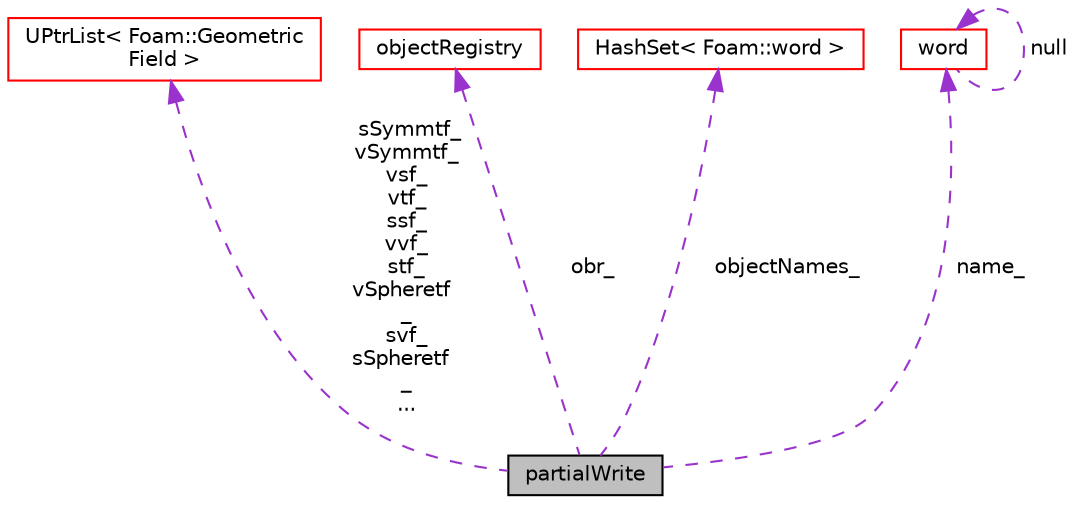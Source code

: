 digraph "partialWrite"
{
  bgcolor="transparent";
  edge [fontname="Helvetica",fontsize="10",labelfontname="Helvetica",labelfontsize="10"];
  node [fontname="Helvetica",fontsize="10",shape=record];
  Node1 [label="partialWrite",height=0.2,width=0.4,color="black", fillcolor="grey75", style="filled", fontcolor="black"];
  Node2 -> Node1 [dir="back",color="darkorchid3",fontsize="10",style="dashed",label=" sSymmtf_\nvSymmtf_\nvsf_\nvtf_\nssf_\nvvf_\nstf_\nvSpheretf\l_\nsvf_\nsSpheretf\l_\n..." ,fontname="Helvetica"];
  Node2 [label="UPtrList\< Foam::Geometric\lField \>",height=0.2,width=0.4,color="red",URL="$a02768.html"];
  Node3 -> Node1 [dir="back",color="darkorchid3",fontsize="10",style="dashed",label=" obr_" ,fontname="Helvetica"];
  Node3 [label="objectRegistry",height=0.2,width=0.4,color="red",URL="$a01690.html",tooltip="Registry of regIOobjects. "];
  Node4 -> Node1 [dir="back",color="darkorchid3",fontsize="10",style="dashed",label=" objectNames_" ,fontname="Helvetica"];
  Node4 [label="HashSet\< Foam::word \>",height=0.2,width=0.4,color="red",URL="$a00982.html"];
  Node5 -> Node1 [dir="back",color="darkorchid3",fontsize="10",style="dashed",label=" name_" ,fontname="Helvetica"];
  Node5 [label="word",height=0.2,width=0.4,color="red",URL="$a02873.html",tooltip="A class for handling words, derived from string. "];
  Node5 -> Node5 [dir="back",color="darkorchid3",fontsize="10",style="dashed",label=" null" ,fontname="Helvetica"];
}
